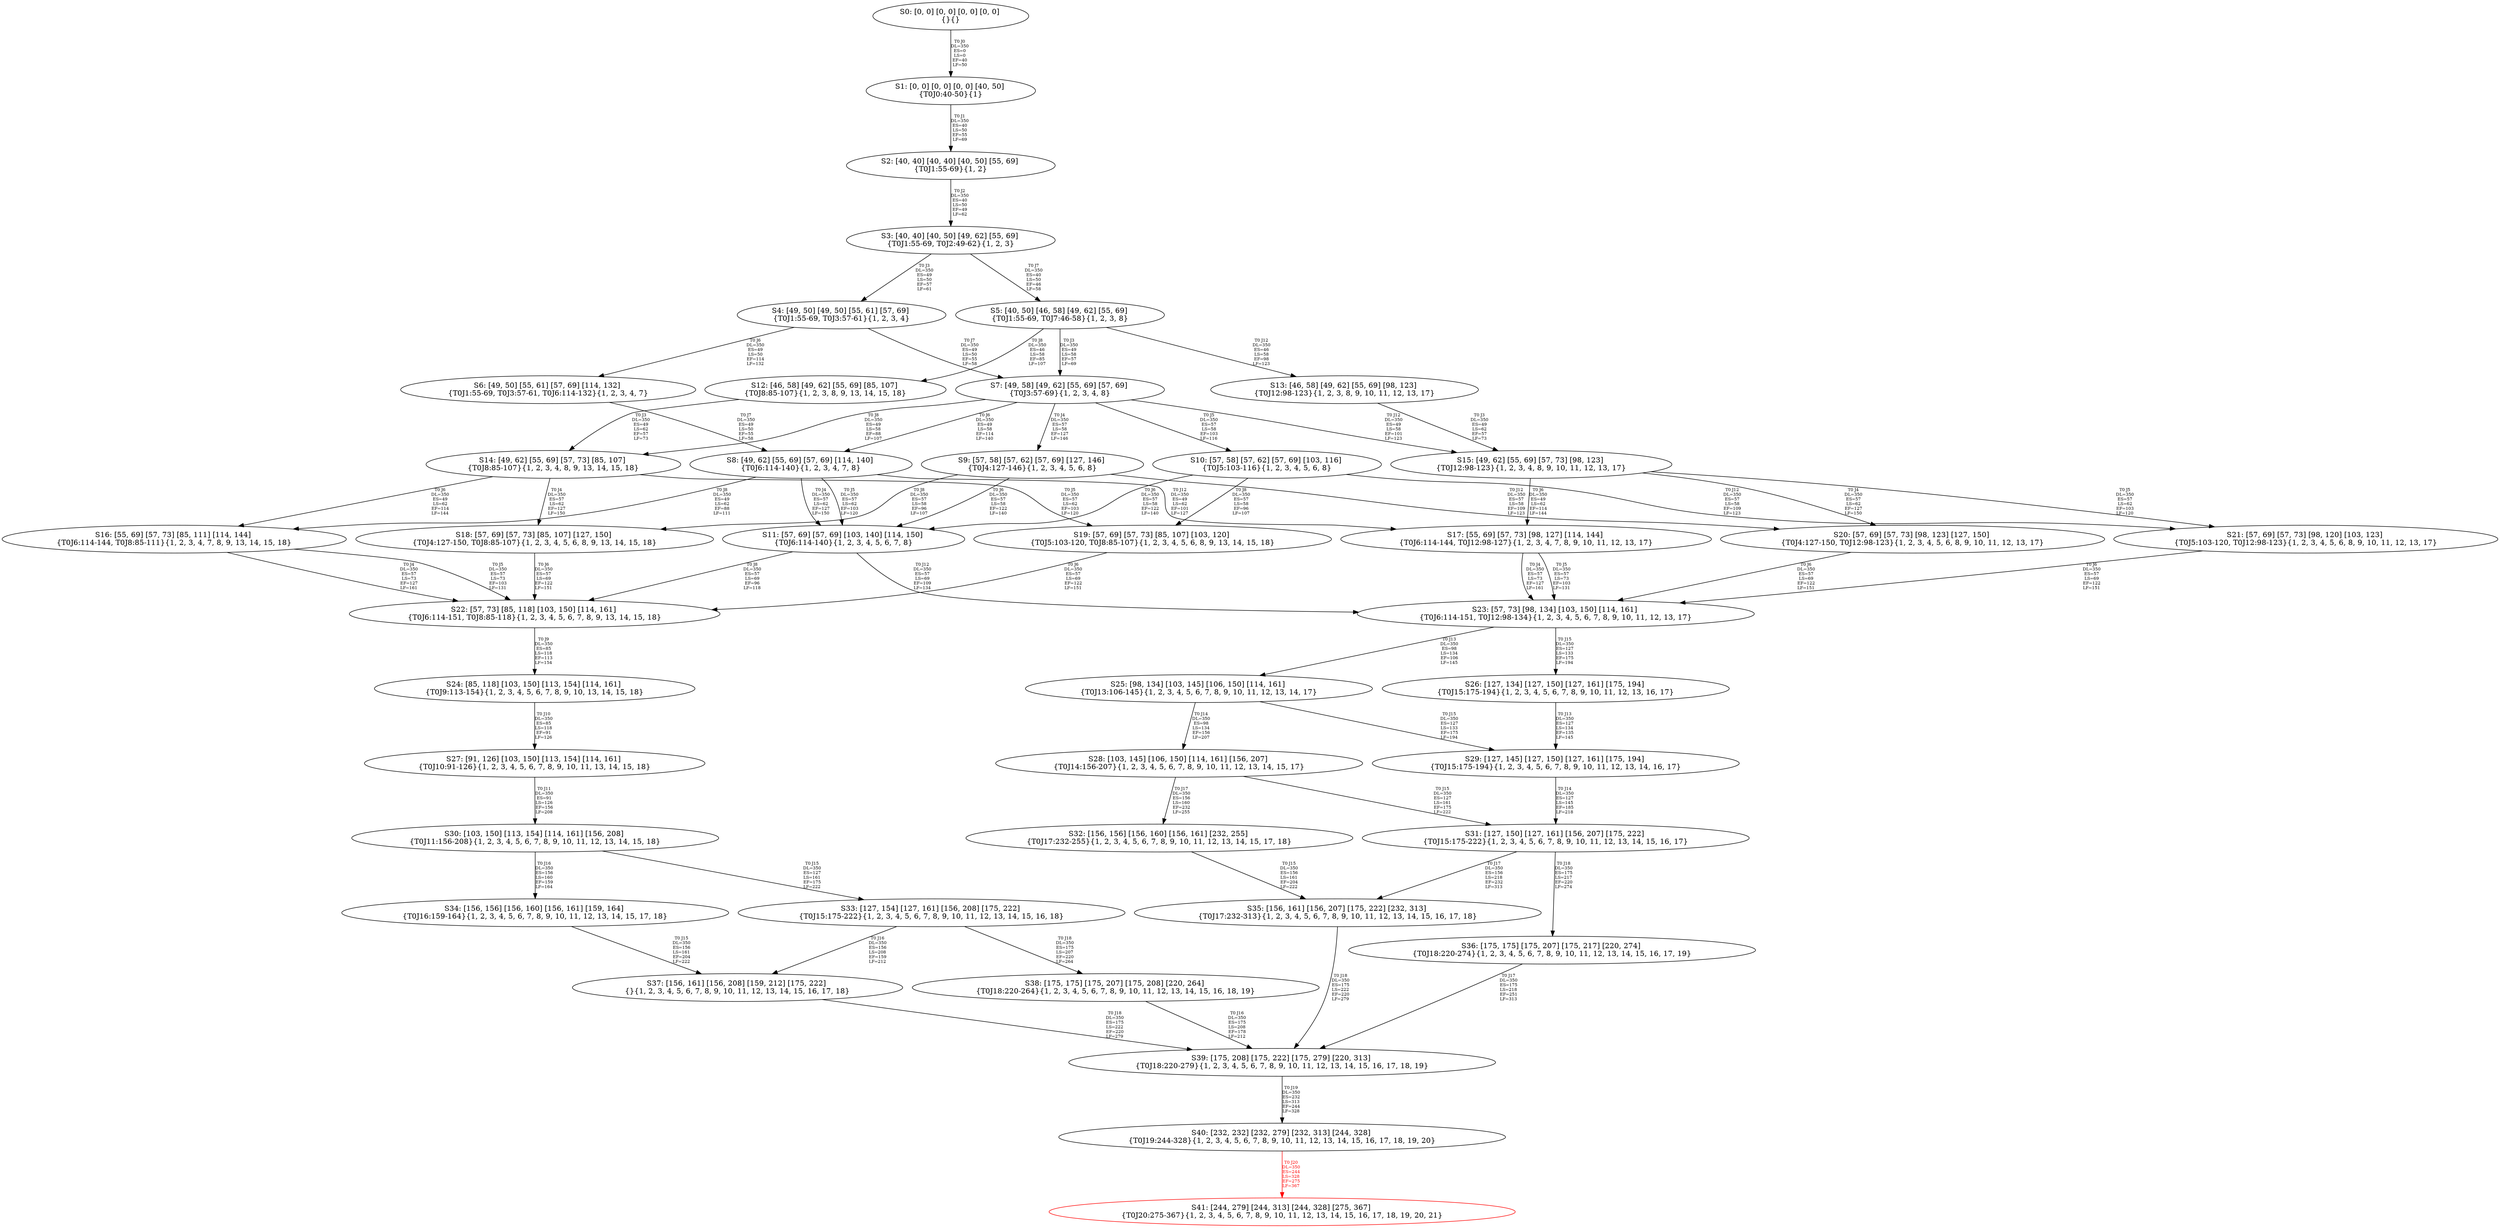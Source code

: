 digraph {
	S0[label="S0: [0, 0] [0, 0] [0, 0] [0, 0] \n{}{}"];
	S1[label="S1: [0, 0] [0, 0] [0, 0] [40, 50] \n{T0J0:40-50}{1}"];
	S2[label="S2: [40, 40] [40, 40] [40, 50] [55, 69] \n{T0J1:55-69}{1, 2}"];
	S3[label="S3: [40, 40] [40, 50] [49, 62] [55, 69] \n{T0J1:55-69, T0J2:49-62}{1, 2, 3}"];
	S4[label="S4: [49, 50] [49, 50] [55, 61] [57, 69] \n{T0J1:55-69, T0J3:57-61}{1, 2, 3, 4}"];
	S5[label="S5: [40, 50] [46, 58] [49, 62] [55, 69] \n{T0J1:55-69, T0J7:46-58}{1, 2, 3, 8}"];
	S6[label="S6: [49, 50] [55, 61] [57, 69] [114, 132] \n{T0J1:55-69, T0J3:57-61, T0J6:114-132}{1, 2, 3, 4, 7}"];
	S7[label="S7: [49, 58] [49, 62] [55, 69] [57, 69] \n{T0J3:57-69}{1, 2, 3, 4, 8}"];
	S8[label="S8: [49, 62] [55, 69] [57, 69] [114, 140] \n{T0J6:114-140}{1, 2, 3, 4, 7, 8}"];
	S9[label="S9: [57, 58] [57, 62] [57, 69] [127, 146] \n{T0J4:127-146}{1, 2, 3, 4, 5, 6, 8}"];
	S10[label="S10: [57, 58] [57, 62] [57, 69] [103, 116] \n{T0J5:103-116}{1, 2, 3, 4, 5, 6, 8}"];
	S11[label="S11: [57, 69] [57, 69] [103, 140] [114, 150] \n{T0J6:114-140}{1, 2, 3, 4, 5, 6, 7, 8}"];
	S12[label="S12: [46, 58] [49, 62] [55, 69] [85, 107] \n{T0J8:85-107}{1, 2, 3, 8, 9, 13, 14, 15, 18}"];
	S13[label="S13: [46, 58] [49, 62] [55, 69] [98, 123] \n{T0J12:98-123}{1, 2, 3, 8, 9, 10, 11, 12, 13, 17}"];
	S14[label="S14: [49, 62] [55, 69] [57, 73] [85, 107] \n{T0J8:85-107}{1, 2, 3, 4, 8, 9, 13, 14, 15, 18}"];
	S15[label="S15: [49, 62] [55, 69] [57, 73] [98, 123] \n{T0J12:98-123}{1, 2, 3, 4, 8, 9, 10, 11, 12, 13, 17}"];
	S16[label="S16: [55, 69] [57, 73] [85, 111] [114, 144] \n{T0J6:114-144, T0J8:85-111}{1, 2, 3, 4, 7, 8, 9, 13, 14, 15, 18}"];
	S17[label="S17: [55, 69] [57, 73] [98, 127] [114, 144] \n{T0J6:114-144, T0J12:98-127}{1, 2, 3, 4, 7, 8, 9, 10, 11, 12, 13, 17}"];
	S18[label="S18: [57, 69] [57, 73] [85, 107] [127, 150] \n{T0J4:127-150, T0J8:85-107}{1, 2, 3, 4, 5, 6, 8, 9, 13, 14, 15, 18}"];
	S19[label="S19: [57, 69] [57, 73] [85, 107] [103, 120] \n{T0J5:103-120, T0J8:85-107}{1, 2, 3, 4, 5, 6, 8, 9, 13, 14, 15, 18}"];
	S20[label="S20: [57, 69] [57, 73] [98, 123] [127, 150] \n{T0J4:127-150, T0J12:98-123}{1, 2, 3, 4, 5, 6, 8, 9, 10, 11, 12, 13, 17}"];
	S21[label="S21: [57, 69] [57, 73] [98, 120] [103, 123] \n{T0J5:103-120, T0J12:98-123}{1, 2, 3, 4, 5, 6, 8, 9, 10, 11, 12, 13, 17}"];
	S22[label="S22: [57, 73] [85, 118] [103, 150] [114, 161] \n{T0J6:114-151, T0J8:85-118}{1, 2, 3, 4, 5, 6, 7, 8, 9, 13, 14, 15, 18}"];
	S23[label="S23: [57, 73] [98, 134] [103, 150] [114, 161] \n{T0J6:114-151, T0J12:98-134}{1, 2, 3, 4, 5, 6, 7, 8, 9, 10, 11, 12, 13, 17}"];
	S24[label="S24: [85, 118] [103, 150] [113, 154] [114, 161] \n{T0J9:113-154}{1, 2, 3, 4, 5, 6, 7, 8, 9, 10, 13, 14, 15, 18}"];
	S25[label="S25: [98, 134] [103, 145] [106, 150] [114, 161] \n{T0J13:106-145}{1, 2, 3, 4, 5, 6, 7, 8, 9, 10, 11, 12, 13, 14, 17}"];
	S26[label="S26: [127, 134] [127, 150] [127, 161] [175, 194] \n{T0J15:175-194}{1, 2, 3, 4, 5, 6, 7, 8, 9, 10, 11, 12, 13, 16, 17}"];
	S27[label="S27: [91, 126] [103, 150] [113, 154] [114, 161] \n{T0J10:91-126}{1, 2, 3, 4, 5, 6, 7, 8, 9, 10, 11, 13, 14, 15, 18}"];
	S28[label="S28: [103, 145] [106, 150] [114, 161] [156, 207] \n{T0J14:156-207}{1, 2, 3, 4, 5, 6, 7, 8, 9, 10, 11, 12, 13, 14, 15, 17}"];
	S29[label="S29: [127, 145] [127, 150] [127, 161] [175, 194] \n{T0J15:175-194}{1, 2, 3, 4, 5, 6, 7, 8, 9, 10, 11, 12, 13, 14, 16, 17}"];
	S30[label="S30: [103, 150] [113, 154] [114, 161] [156, 208] \n{T0J11:156-208}{1, 2, 3, 4, 5, 6, 7, 8, 9, 10, 11, 12, 13, 14, 15, 18}"];
	S31[label="S31: [127, 150] [127, 161] [156, 207] [175, 222] \n{T0J15:175-222}{1, 2, 3, 4, 5, 6, 7, 8, 9, 10, 11, 12, 13, 14, 15, 16, 17}"];
	S32[label="S32: [156, 156] [156, 160] [156, 161] [232, 255] \n{T0J17:232-255}{1, 2, 3, 4, 5, 6, 7, 8, 9, 10, 11, 12, 13, 14, 15, 17, 18}"];
	S33[label="S33: [127, 154] [127, 161] [156, 208] [175, 222] \n{T0J15:175-222}{1, 2, 3, 4, 5, 6, 7, 8, 9, 10, 11, 12, 13, 14, 15, 16, 18}"];
	S34[label="S34: [156, 156] [156, 160] [156, 161] [159, 164] \n{T0J16:159-164}{1, 2, 3, 4, 5, 6, 7, 8, 9, 10, 11, 12, 13, 14, 15, 17, 18}"];
	S35[label="S35: [156, 161] [156, 207] [175, 222] [232, 313] \n{T0J17:232-313}{1, 2, 3, 4, 5, 6, 7, 8, 9, 10, 11, 12, 13, 14, 15, 16, 17, 18}"];
	S36[label="S36: [175, 175] [175, 207] [175, 217] [220, 274] \n{T0J18:220-274}{1, 2, 3, 4, 5, 6, 7, 8, 9, 10, 11, 12, 13, 14, 15, 16, 17, 19}"];
	S37[label="S37: [156, 161] [156, 208] [159, 212] [175, 222] \n{}{1, 2, 3, 4, 5, 6, 7, 8, 9, 10, 11, 12, 13, 14, 15, 16, 17, 18}"];
	S38[label="S38: [175, 175] [175, 207] [175, 208] [220, 264] \n{T0J18:220-264}{1, 2, 3, 4, 5, 6, 7, 8, 9, 10, 11, 12, 13, 14, 15, 16, 18, 19}"];
	S39[label="S39: [175, 208] [175, 222] [175, 279] [220, 313] \n{T0J18:220-279}{1, 2, 3, 4, 5, 6, 7, 8, 9, 10, 11, 12, 13, 14, 15, 16, 17, 18, 19}"];
	S40[label="S40: [232, 232] [232, 279] [232, 313] [244, 328] \n{T0J19:244-328}{1, 2, 3, 4, 5, 6, 7, 8, 9, 10, 11, 12, 13, 14, 15, 16, 17, 18, 19, 20}"];
	S41[label="S41: [244, 279] [244, 313] [244, 328] [275, 367] \n{T0J20:275-367}{1, 2, 3, 4, 5, 6, 7, 8, 9, 10, 11, 12, 13, 14, 15, 16, 17, 18, 19, 20, 21}"];
	S0 -> S1[label="T0 J0\nDL=350\nES=0\nLS=0\nEF=40\nLF=50",fontsize=8];
	S1 -> S2[label="T0 J1\nDL=350\nES=40\nLS=50\nEF=55\nLF=69",fontsize=8];
	S2 -> S3[label="T0 J2\nDL=350\nES=40\nLS=50\nEF=49\nLF=62",fontsize=8];
	S3 -> S4[label="T0 J3\nDL=350\nES=49\nLS=50\nEF=57\nLF=61",fontsize=8];
	S3 -> S5[label="T0 J7\nDL=350\nES=40\nLS=50\nEF=46\nLF=58",fontsize=8];
	S4 -> S6[label="T0 J6\nDL=350\nES=49\nLS=50\nEF=114\nLF=132",fontsize=8];
	S4 -> S7[label="T0 J7\nDL=350\nES=49\nLS=50\nEF=55\nLF=58",fontsize=8];
	S5 -> S7[label="T0 J3\nDL=350\nES=49\nLS=58\nEF=57\nLF=69",fontsize=8];
	S5 -> S12[label="T0 J8\nDL=350\nES=46\nLS=58\nEF=85\nLF=107",fontsize=8];
	S5 -> S13[label="T0 J12\nDL=350\nES=46\nLS=58\nEF=98\nLF=123",fontsize=8];
	S6 -> S8[label="T0 J7\nDL=350\nES=49\nLS=50\nEF=55\nLF=58",fontsize=8];
	S7 -> S9[label="T0 J4\nDL=350\nES=57\nLS=58\nEF=127\nLF=146",fontsize=8];
	S7 -> S10[label="T0 J5\nDL=350\nES=57\nLS=58\nEF=103\nLF=116",fontsize=8];
	S7 -> S8[label="T0 J6\nDL=350\nES=49\nLS=58\nEF=114\nLF=140",fontsize=8];
	S7 -> S14[label="T0 J8\nDL=350\nES=49\nLS=58\nEF=88\nLF=107",fontsize=8];
	S7 -> S15[label="T0 J12\nDL=350\nES=49\nLS=58\nEF=101\nLF=123",fontsize=8];
	S8 -> S11[label="T0 J4\nDL=350\nES=57\nLS=62\nEF=127\nLF=150",fontsize=8];
	S8 -> S11[label="T0 J5\nDL=350\nES=57\nLS=62\nEF=103\nLF=120",fontsize=8];
	S8 -> S16[label="T0 J8\nDL=350\nES=49\nLS=62\nEF=88\nLF=111",fontsize=8];
	S8 -> S17[label="T0 J12\nDL=350\nES=49\nLS=62\nEF=101\nLF=127",fontsize=8];
	S9 -> S11[label="T0 J6\nDL=350\nES=57\nLS=58\nEF=122\nLF=140",fontsize=8];
	S9 -> S18[label="T0 J8\nDL=350\nES=57\nLS=58\nEF=96\nLF=107",fontsize=8];
	S9 -> S20[label="T0 J12\nDL=350\nES=57\nLS=58\nEF=109\nLF=123",fontsize=8];
	S10 -> S11[label="T0 J6\nDL=350\nES=57\nLS=58\nEF=122\nLF=140",fontsize=8];
	S10 -> S19[label="T0 J8\nDL=350\nES=57\nLS=58\nEF=96\nLF=107",fontsize=8];
	S10 -> S21[label="T0 J12\nDL=350\nES=57\nLS=58\nEF=109\nLF=123",fontsize=8];
	S11 -> S22[label="T0 J8\nDL=350\nES=57\nLS=69\nEF=96\nLF=118",fontsize=8];
	S11 -> S23[label="T0 J12\nDL=350\nES=57\nLS=69\nEF=109\nLF=134",fontsize=8];
	S12 -> S14[label="T0 J3\nDL=350\nES=49\nLS=62\nEF=57\nLF=73",fontsize=8];
	S13 -> S15[label="T0 J3\nDL=350\nES=49\nLS=62\nEF=57\nLF=73",fontsize=8];
	S14 -> S18[label="T0 J4\nDL=350\nES=57\nLS=62\nEF=127\nLF=150",fontsize=8];
	S14 -> S19[label="T0 J5\nDL=350\nES=57\nLS=62\nEF=103\nLF=120",fontsize=8];
	S14 -> S16[label="T0 J6\nDL=350\nES=49\nLS=62\nEF=114\nLF=144",fontsize=8];
	S15 -> S20[label="T0 J4\nDL=350\nES=57\nLS=62\nEF=127\nLF=150",fontsize=8];
	S15 -> S21[label="T0 J5\nDL=350\nES=57\nLS=62\nEF=103\nLF=120",fontsize=8];
	S15 -> S17[label="T0 J6\nDL=350\nES=49\nLS=62\nEF=114\nLF=144",fontsize=8];
	S16 -> S22[label="T0 J4\nDL=350\nES=57\nLS=73\nEF=127\nLF=161",fontsize=8];
	S16 -> S22[label="T0 J5\nDL=350\nES=57\nLS=73\nEF=103\nLF=131",fontsize=8];
	S17 -> S23[label="T0 J4\nDL=350\nES=57\nLS=73\nEF=127\nLF=161",fontsize=8];
	S17 -> S23[label="T0 J5\nDL=350\nES=57\nLS=73\nEF=103\nLF=131",fontsize=8];
	S18 -> S22[label="T0 J6\nDL=350\nES=57\nLS=69\nEF=122\nLF=151",fontsize=8];
	S19 -> S22[label="T0 J6\nDL=350\nES=57\nLS=69\nEF=122\nLF=151",fontsize=8];
	S20 -> S23[label="T0 J6\nDL=350\nES=57\nLS=69\nEF=122\nLF=151",fontsize=8];
	S21 -> S23[label="T0 J6\nDL=350\nES=57\nLS=69\nEF=122\nLF=151",fontsize=8];
	S22 -> S24[label="T0 J9\nDL=350\nES=85\nLS=118\nEF=113\nLF=154",fontsize=8];
	S23 -> S25[label="T0 J13\nDL=350\nES=98\nLS=134\nEF=106\nLF=145",fontsize=8];
	S23 -> S26[label="T0 J15\nDL=350\nES=127\nLS=133\nEF=175\nLF=194",fontsize=8];
	S24 -> S27[label="T0 J10\nDL=350\nES=85\nLS=118\nEF=91\nLF=126",fontsize=8];
	S25 -> S28[label="T0 J14\nDL=350\nES=98\nLS=134\nEF=156\nLF=207",fontsize=8];
	S25 -> S29[label="T0 J15\nDL=350\nES=127\nLS=133\nEF=175\nLF=194",fontsize=8];
	S26 -> S29[label="T0 J13\nDL=350\nES=127\nLS=134\nEF=135\nLF=145",fontsize=8];
	S27 -> S30[label="T0 J11\nDL=350\nES=91\nLS=126\nEF=156\nLF=208",fontsize=8];
	S28 -> S31[label="T0 J15\nDL=350\nES=127\nLS=161\nEF=175\nLF=222",fontsize=8];
	S28 -> S32[label="T0 J17\nDL=350\nES=156\nLS=160\nEF=232\nLF=255",fontsize=8];
	S29 -> S31[label="T0 J14\nDL=350\nES=127\nLS=145\nEF=185\nLF=218",fontsize=8];
	S30 -> S33[label="T0 J15\nDL=350\nES=127\nLS=161\nEF=175\nLF=222",fontsize=8];
	S30 -> S34[label="T0 J16\nDL=350\nES=156\nLS=160\nEF=159\nLF=164",fontsize=8];
	S31 -> S35[label="T0 J17\nDL=350\nES=156\nLS=218\nEF=232\nLF=313",fontsize=8];
	S31 -> S36[label="T0 J18\nDL=350\nES=175\nLS=217\nEF=220\nLF=274",fontsize=8];
	S32 -> S35[label="T0 J15\nDL=350\nES=156\nLS=161\nEF=204\nLF=222",fontsize=8];
	S33 -> S37[label="T0 J16\nDL=350\nES=156\nLS=208\nEF=159\nLF=212",fontsize=8];
	S33 -> S38[label="T0 J18\nDL=350\nES=175\nLS=207\nEF=220\nLF=264",fontsize=8];
	S34 -> S37[label="T0 J15\nDL=350\nES=156\nLS=161\nEF=204\nLF=222",fontsize=8];
	S35 -> S39[label="T0 J18\nDL=350\nES=175\nLS=222\nEF=220\nLF=279",fontsize=8];
	S36 -> S39[label="T0 J17\nDL=350\nES=175\nLS=218\nEF=251\nLF=313",fontsize=8];
	S37 -> S39[label="T0 J18\nDL=350\nES=175\nLS=222\nEF=220\nLF=279",fontsize=8];
	S38 -> S39[label="T0 J16\nDL=350\nES=175\nLS=208\nEF=178\nLF=212",fontsize=8];
	S39 -> S40[label="T0 J19\nDL=350\nES=232\nLS=313\nEF=244\nLF=328",fontsize=8];
	S40 -> S41[label="T0 J20\nDL=350\nES=244\nLS=328\nEF=275\nLF=367",color=Red,fontcolor=Red,fontsize=8];
S41[color=Red];
}
